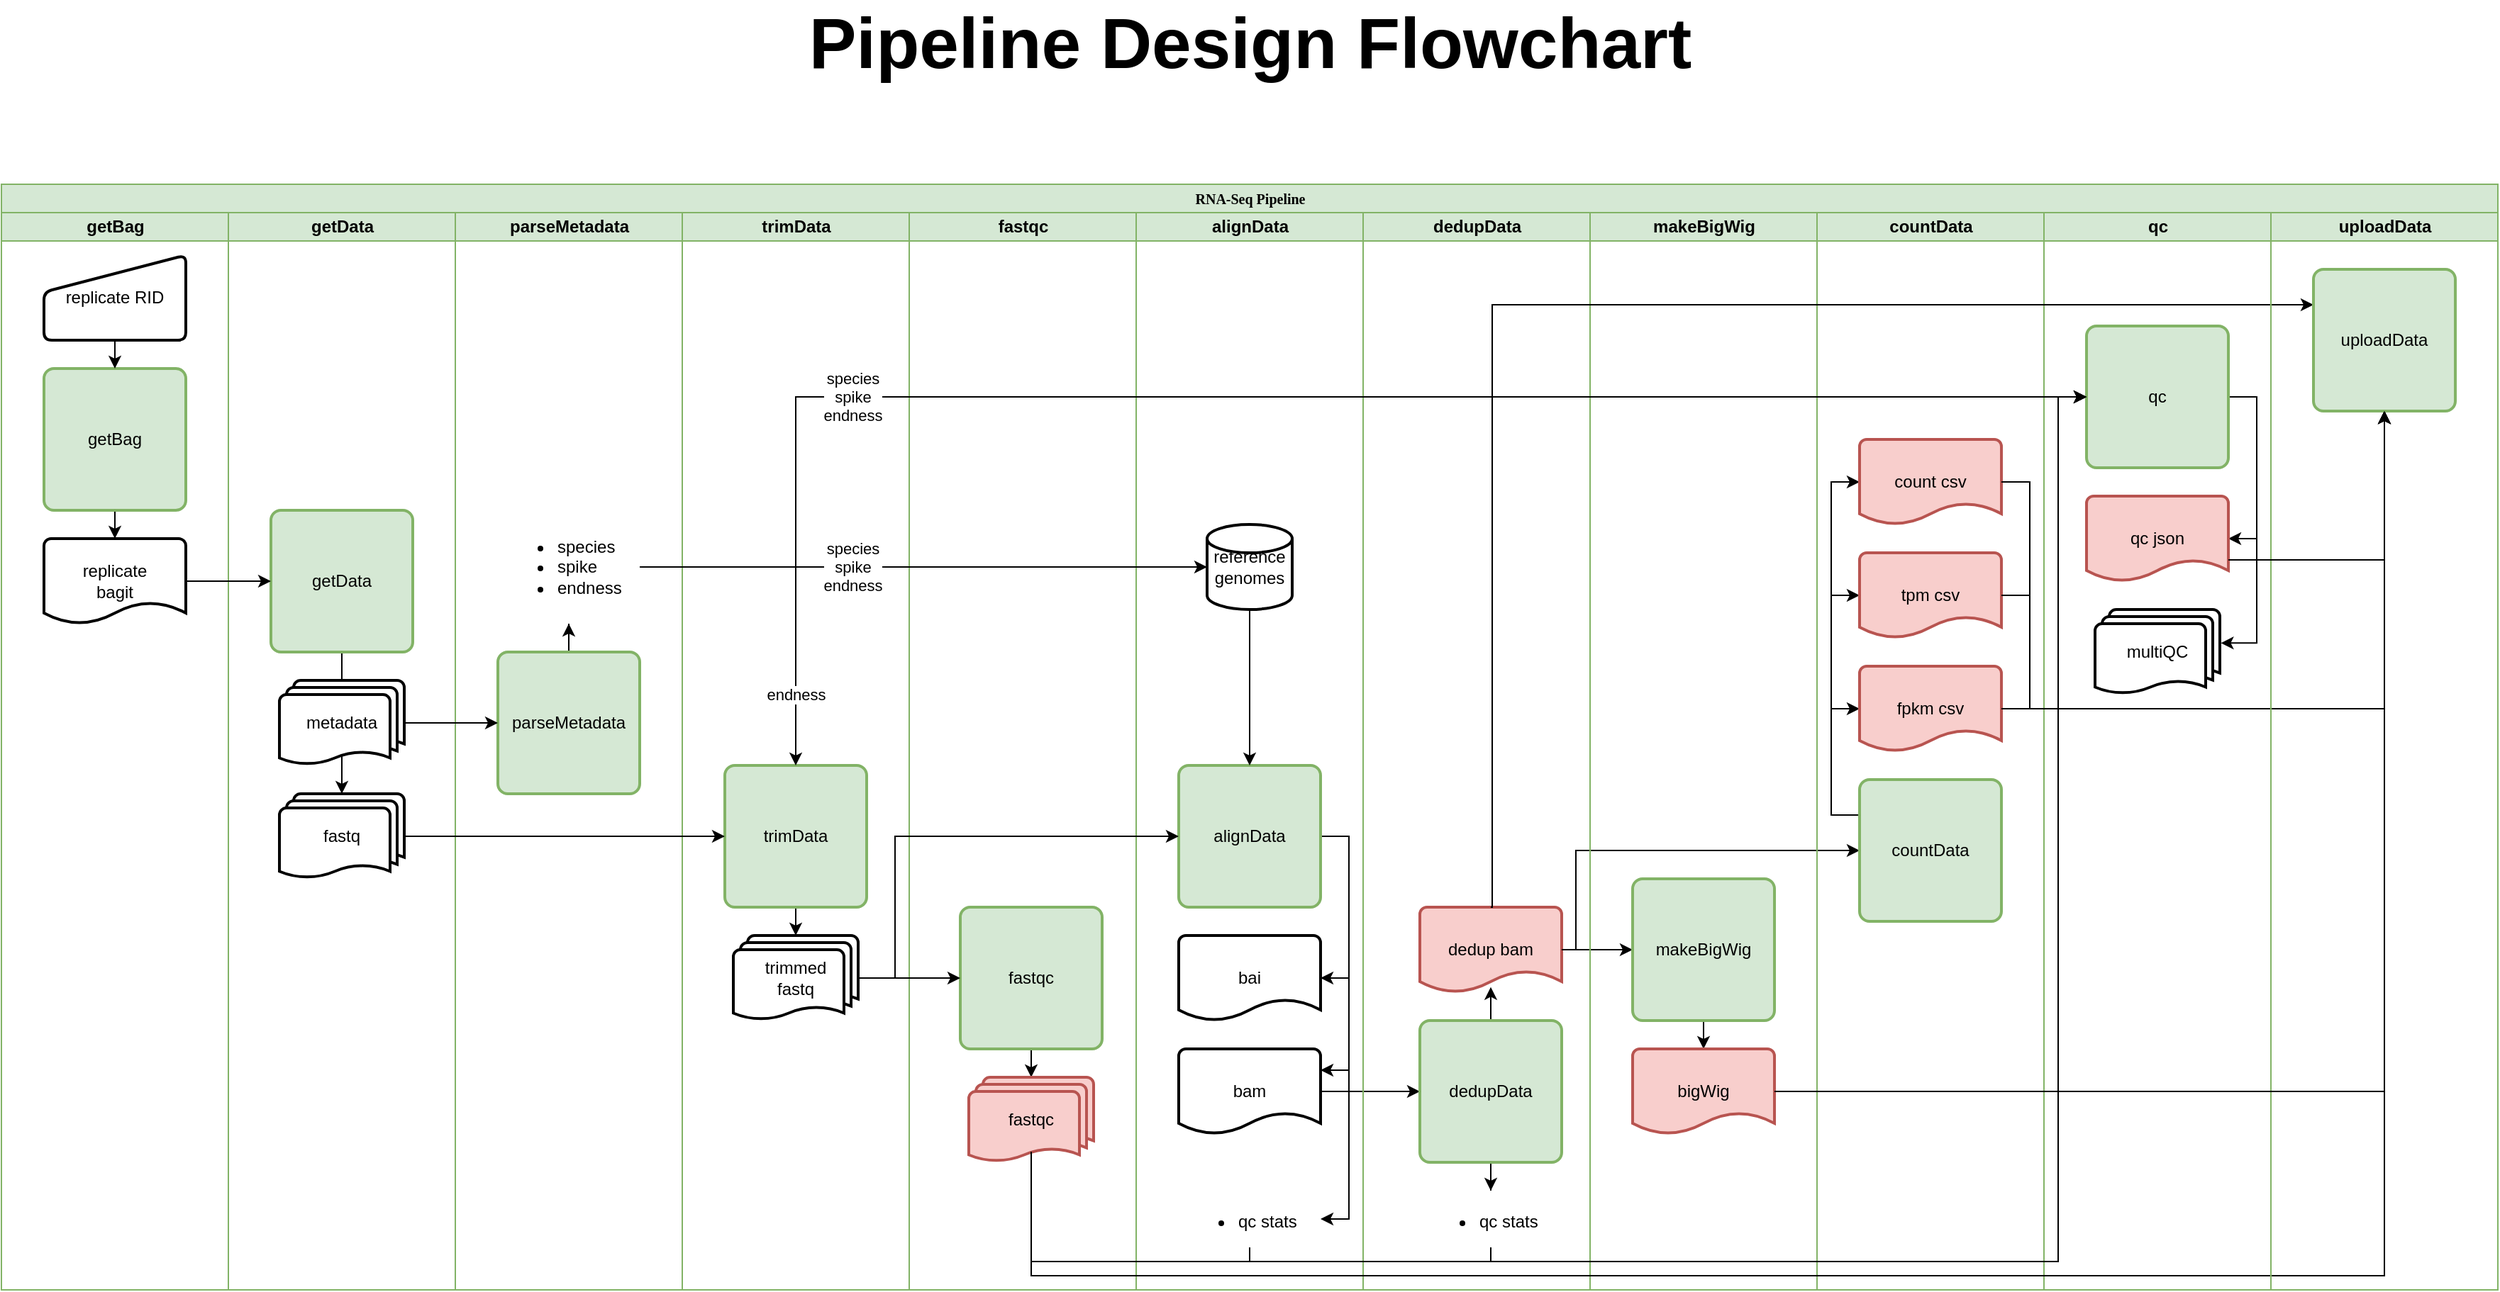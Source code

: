 <mxfile version="12.5.3" type="device"><diagram name="Page-1" id="74e2e168-ea6b-b213-b513-2b3c1d86103e"><mxGraphModel dx="1560" dy="1139" grid="1" gridSize="10" guides="1" tooltips="1" connect="1" arrows="1" fold="1" page="1" pageScale="1" pageWidth="1100" pageHeight="850" background="#ffffff" math="0" shadow="0"><root><mxCell id="0"/><mxCell id="1" parent="0"/><mxCell id="77e6c97f196da883-1" value="&lt;font style=&quot;font-size: 10px&quot;&gt;RNA-Seq Pipeline&lt;/font&gt;" style="swimlane;html=1;childLayout=stackLayout;startSize=20;rounded=0;shadow=0;labelBackgroundColor=none;strokeWidth=1;fontFamily=Verdana;fontSize=8;align=center;fillColor=#d5e8d4;strokeColor=#82b366;" parent="1" vertex="1"><mxGeometry x="220" y="510" width="1760" height="780" as="geometry"/></mxCell><mxCell id="77e6c97f196da883-2" value="getBag" style="swimlane;html=1;startSize=20;fillColor=#d5e8d4;strokeColor=#82b366;" parent="77e6c97f196da883-1" vertex="1"><mxGeometry y="20" width="160" height="760" as="geometry"/></mxCell><mxCell id="Q_j3PGKVVINgaJgotqPn-116" style="edgeStyle=orthogonalEdgeStyle;rounded=0;orthogonalLoop=1;jettySize=auto;html=1;exitX=0.5;exitY=1;exitDx=0;exitDy=0;entryX=0.5;entryY=0;entryDx=0;entryDy=0;entryPerimeter=0;align=center;" parent="77e6c97f196da883-2" source="kDOZshGNQCfHbltvPMEl-5" target="Q_j3PGKVVINgaJgotqPn-113" edge="1"><mxGeometry relative="1" as="geometry"/></mxCell><mxCell id="kDOZshGNQCfHbltvPMEl-5" value="getBag" style="rounded=1;whiteSpace=wrap;html=1;absoluteArcSize=1;arcSize=14;strokeWidth=2;fillColor=#d5e8d4;strokeColor=#82b366;" parent="77e6c97f196da883-2" vertex="1"><mxGeometry x="30" y="110" width="100" height="100" as="geometry"/></mxCell><mxCell id="kDOZshGNQCfHbltvPMEl-13" style="edgeStyle=orthogonalEdgeStyle;rounded=0;orthogonalLoop=1;jettySize=auto;html=1;exitX=0.5;exitY=1;exitDx=0;exitDy=0;entryX=0.5;entryY=0;entryDx=0;entryDy=0;" parent="77e6c97f196da883-2" source="kDOZshGNQCfHbltvPMEl-11" target="kDOZshGNQCfHbltvPMEl-5" edge="1"><mxGeometry relative="1" as="geometry"/></mxCell><mxCell id="kDOZshGNQCfHbltvPMEl-11" value="replicate RID" style="html=1;strokeWidth=2;shape=manualInput;whiteSpace=wrap;rounded=1;size=26;arcSize=11;" parent="77e6c97f196da883-2" vertex="1"><mxGeometry x="30" y="30" width="100" height="60" as="geometry"/></mxCell><mxCell id="Q_j3PGKVVINgaJgotqPn-113" value="replicate&lt;br&gt;bagit" style="strokeWidth=2;html=1;shape=mxgraph.flowchart.document2;whiteSpace=wrap;size=0.25;" parent="77e6c97f196da883-2" vertex="1"><mxGeometry x="30" y="230" width="100" height="60" as="geometry"/></mxCell><mxCell id="77e6c97f196da883-3" value="getData" style="swimlane;html=1;startSize=20;fillColor=#d5e8d4;strokeColor=#82b366;" parent="77e6c97f196da883-1" vertex="1"><mxGeometry x="160" y="20" width="160" height="760" as="geometry"><mxRectangle x="160" y="20" width="30" height="730" as="alternateBounds"/></mxGeometry></mxCell><mxCell id="kDOZshGNQCfHbltvPMEl-36" style="edgeStyle=orthogonalEdgeStyle;rounded=0;orthogonalLoop=1;jettySize=auto;html=1;exitX=0.5;exitY=1;exitDx=0;exitDy=0;entryX=0.5;entryY=0;entryDx=0;entryDy=0;entryPerimeter=0;" parent="77e6c97f196da883-3" source="kDOZshGNQCfHbltvPMEl-6" target="kDOZshGNQCfHbltvPMEl-32" edge="1"><mxGeometry relative="1" as="geometry"/></mxCell><mxCell id="kDOZshGNQCfHbltvPMEl-37" style="edgeStyle=orthogonalEdgeStyle;rounded=0;orthogonalLoop=1;jettySize=auto;html=1;exitX=0.5;exitY=1;exitDx=0;exitDy=0;entryX=0.5;entryY=0;entryDx=0;entryDy=0;entryPerimeter=0;" parent="77e6c97f196da883-3" source="kDOZshGNQCfHbltvPMEl-6" target="kDOZshGNQCfHbltvPMEl-31" edge="1"><mxGeometry relative="1" as="geometry"><Array as="points"><mxPoint x="80" y="390"/><mxPoint x="80" y="390"/></Array></mxGeometry></mxCell><mxCell id="kDOZshGNQCfHbltvPMEl-6" value="getData" style="rounded=1;whiteSpace=wrap;html=1;absoluteArcSize=1;arcSize=14;strokeWidth=2;fillColor=#d5e8d4;strokeColor=#82b366;" parent="77e6c97f196da883-3" vertex="1"><mxGeometry x="30" y="210" width="100" height="100" as="geometry"/></mxCell><mxCell id="kDOZshGNQCfHbltvPMEl-32" value="fastq" style="strokeWidth=2;html=1;shape=mxgraph.flowchart.multi-document;whiteSpace=wrap;" parent="77e6c97f196da883-3" vertex="1"><mxGeometry x="36" y="410" width="88" height="60" as="geometry"/></mxCell><mxCell id="kDOZshGNQCfHbltvPMEl-31" value="metadata" style="strokeWidth=2;html=1;shape=mxgraph.flowchart.multi-document;whiteSpace=wrap;" parent="77e6c97f196da883-3" vertex="1"><mxGeometry x="36" y="330" width="88" height="60" as="geometry"/></mxCell><mxCell id="77e6c97f196da883-4" value="parseMetadata" style="swimlane;html=1;startSize=20;fillColor=#d5e8d4;strokeColor=#82b366;" parent="77e6c97f196da883-1" vertex="1"><mxGeometry x="320" y="20" width="160" height="760" as="geometry"/></mxCell><mxCell id="Q_j3PGKVVINgaJgotqPn-58" style="edgeStyle=orthogonalEdgeStyle;rounded=0;orthogonalLoop=1;jettySize=auto;html=1;exitX=0.5;exitY=0;exitDx=0;exitDy=0;align=center;" parent="77e6c97f196da883-4" source="kDOZshGNQCfHbltvPMEl-7" target="Q_j3PGKVVINgaJgotqPn-27" edge="1"><mxGeometry relative="1" as="geometry"/></mxCell><mxCell id="kDOZshGNQCfHbltvPMEl-7" value="parseMetadata" style="rounded=1;whiteSpace=wrap;html=1;absoluteArcSize=1;arcSize=14;strokeWidth=2;fillColor=#d5e8d4;strokeColor=#82b366;" parent="77e6c97f196da883-4" vertex="1"><mxGeometry x="30" y="310" width="100" height="100" as="geometry"/></mxCell><mxCell id="Q_j3PGKVVINgaJgotqPn-27" value="&lt;ul&gt;&lt;li&gt;species&lt;/li&gt;&lt;li&gt;spike&lt;/li&gt;&lt;li&gt;endness&lt;/li&gt;&lt;/ul&gt;" style="text;strokeColor=none;fillColor=none;html=1;whiteSpace=wrap;verticalAlign=middle;overflow=hidden;" parent="77e6c97f196da883-4" vertex="1"><mxGeometry x="30" y="210" width="100" height="80" as="geometry"/></mxCell><mxCell id="77e6c97f196da883-5" value="trimData" style="swimlane;html=1;startSize=20;fillColor=#d5e8d4;strokeColor=#82b366;" parent="77e6c97f196da883-1" vertex="1"><mxGeometry x="480" y="20" width="160" height="760" as="geometry"/></mxCell><mxCell id="Q_j3PGKVVINgaJgotqPn-59" style="edgeStyle=orthogonalEdgeStyle;rounded=0;orthogonalLoop=1;jettySize=auto;html=1;exitX=0.5;exitY=1;exitDx=0;exitDy=0;entryX=0.5;entryY=0;entryDx=0;entryDy=0;entryPerimeter=0;align=center;" parent="77e6c97f196da883-5" source="kDOZshGNQCfHbltvPMEl-8" target="kDOZshGNQCfHbltvPMEl-44" edge="1"><mxGeometry relative="1" as="geometry"/></mxCell><mxCell id="kDOZshGNQCfHbltvPMEl-8" value="trimData" style="rounded=1;whiteSpace=wrap;html=1;absoluteArcSize=1;arcSize=14;strokeWidth=2;fillColor=#d5e8d4;strokeColor=#82b366;" parent="77e6c97f196da883-5" vertex="1"><mxGeometry x="30" y="390" width="100" height="100" as="geometry"/></mxCell><mxCell id="kDOZshGNQCfHbltvPMEl-44" value="trimmed&lt;br&gt;fastq" style="strokeWidth=2;html=1;shape=mxgraph.flowchart.multi-document;whiteSpace=wrap;" parent="77e6c97f196da883-5" vertex="1"><mxGeometry x="36" y="510" width="88" height="60" as="geometry"/></mxCell><mxCell id="77e6c97f196da883-6" value="fastqc" style="swimlane;html=1;startSize=20;fillColor=#d5e8d4;strokeColor=#82b366;" parent="77e6c97f196da883-1" vertex="1"><mxGeometry x="640" y="20" width="160" height="760" as="geometry"/></mxCell><mxCell id="Q_j3PGKVVINgaJgotqPn-62" style="edgeStyle=orthogonalEdgeStyle;rounded=0;orthogonalLoop=1;jettySize=auto;html=1;exitX=0.5;exitY=1;exitDx=0;exitDy=0;entryX=0.5;entryY=0;entryDx=0;entryDy=0;entryPerimeter=0;align=center;" parent="77e6c97f196da883-6" source="Q_j3PGKVVINgaJgotqPn-32" target="Q_j3PGKVVINgaJgotqPn-38" edge="1"><mxGeometry relative="1" as="geometry"/></mxCell><mxCell id="Q_j3PGKVVINgaJgotqPn-32" value="fastqc" style="rounded=1;whiteSpace=wrap;html=1;absoluteArcSize=1;arcSize=14;strokeWidth=2;fillColor=#d5e8d4;strokeColor=#82b366;" parent="77e6c97f196da883-6" vertex="1"><mxGeometry x="36" y="490" width="100" height="100" as="geometry"/></mxCell><mxCell id="Q_j3PGKVVINgaJgotqPn-38" value="fastqc" style="strokeWidth=2;html=1;shape=mxgraph.flowchart.multi-document;whiteSpace=wrap;fillColor=#f8cecc;strokeColor=#b85450;" parent="77e6c97f196da883-6" vertex="1"><mxGeometry x="42" y="610" width="88" height="60" as="geometry"/></mxCell><mxCell id="77e6c97f196da883-7" value="alignData" style="swimlane;html=1;startSize=20;fillColor=#d5e8d4;strokeColor=#82b366;" parent="77e6c97f196da883-1" vertex="1"><mxGeometry x="800" y="20" width="160" height="760" as="geometry"/></mxCell><mxCell id="Q_j3PGKVVINgaJgotqPn-81" style="edgeStyle=orthogonalEdgeStyle;rounded=0;orthogonalLoop=1;jettySize=auto;html=1;exitX=1;exitY=0.5;exitDx=0;exitDy=0;entryX=1;entryY=0.5;entryDx=0;entryDy=0;entryPerimeter=0;align=center;" parent="77e6c97f196da883-7" source="kDOZshGNQCfHbltvPMEl-9" target="Q_j3PGKVVINgaJgotqPn-9" edge="1"><mxGeometry relative="1" as="geometry"/></mxCell><mxCell id="Q_j3PGKVVINgaJgotqPn-82" style="edgeStyle=orthogonalEdgeStyle;rounded=0;orthogonalLoop=1;jettySize=auto;html=1;exitX=1;exitY=0.5;exitDx=0;exitDy=0;entryX=1;entryY=0.25;entryDx=0;entryDy=0;entryPerimeter=0;align=center;" parent="77e6c97f196da883-7" source="kDOZshGNQCfHbltvPMEl-9" target="Q_j3PGKVVINgaJgotqPn-3" edge="1"><mxGeometry relative="1" as="geometry"/></mxCell><mxCell id="Q_j3PGKVVINgaJgotqPn-99" style="edgeStyle=orthogonalEdgeStyle;rounded=0;orthogonalLoop=1;jettySize=auto;html=1;exitX=1;exitY=0.5;exitDx=0;exitDy=0;entryX=1;entryY=0.5;entryDx=0;entryDy=0;align=center;" parent="77e6c97f196da883-7" source="kDOZshGNQCfHbltvPMEl-9" target="Q_j3PGKVVINgaJgotqPn-97" edge="1"><mxGeometry relative="1" as="geometry"/></mxCell><mxCell id="kDOZshGNQCfHbltvPMEl-9" value="alignData" style="rounded=1;whiteSpace=wrap;html=1;absoluteArcSize=1;arcSize=14;strokeWidth=2;fillColor=#d5e8d4;strokeColor=#82b366;" parent="77e6c97f196da883-7" vertex="1"><mxGeometry x="30" y="390" width="100" height="100" as="geometry"/></mxCell><mxCell id="Q_j3PGKVVINgaJgotqPn-3" value="bam" style="strokeWidth=2;html=1;shape=mxgraph.flowchart.document2;whiteSpace=wrap;size=0.25;" parent="77e6c97f196da883-7" vertex="1"><mxGeometry x="30" y="590" width="100" height="60" as="geometry"/></mxCell><mxCell id="Q_j3PGKVVINgaJgotqPn-9" value="bai" style="strokeWidth=2;html=1;shape=mxgraph.flowchart.document2;whiteSpace=wrap;size=0.25;" parent="77e6c97f196da883-7" vertex="1"><mxGeometry x="30" y="510" width="100" height="60" as="geometry"/></mxCell><mxCell id="Q_j3PGKVVINgaJgotqPn-66" style="edgeStyle=orthogonalEdgeStyle;rounded=0;orthogonalLoop=1;jettySize=auto;html=1;exitX=0.5;exitY=1;exitDx=0;exitDy=0;exitPerimeter=0;align=center;" parent="77e6c97f196da883-7" source="kDOZshGNQCfHbltvPMEl-40" target="kDOZshGNQCfHbltvPMEl-9" edge="1"><mxGeometry relative="1" as="geometry"/></mxCell><mxCell id="kDOZshGNQCfHbltvPMEl-40" value="reference genomes" style="strokeWidth=2;html=1;shape=mxgraph.flowchart.database;whiteSpace=wrap;" parent="77e6c97f196da883-7" vertex="1"><mxGeometry x="50" y="220" width="60" height="60" as="geometry"/></mxCell><mxCell id="Q_j3PGKVVINgaJgotqPn-97" value="&lt;ul&gt;&lt;li&gt;qc stats&lt;/li&gt;&lt;/ul&gt;" style="text;strokeColor=none;fillColor=none;html=1;whiteSpace=wrap;verticalAlign=middle;overflow=hidden;" parent="77e6c97f196da883-7" vertex="1"><mxGeometry x="30" y="690" width="100" height="40" as="geometry"/></mxCell><mxCell id="kDOZshGNQCfHbltvPMEl-38" style="edgeStyle=orthogonalEdgeStyle;rounded=0;orthogonalLoop=1;jettySize=auto;html=1;exitX=1;exitY=0.5;exitDx=0;exitDy=0;exitPerimeter=0;entryX=0;entryY=0.5;entryDx=0;entryDy=0;" parent="77e6c97f196da883-1" source="kDOZshGNQCfHbltvPMEl-32" target="kDOZshGNQCfHbltvPMEl-8" edge="1"><mxGeometry relative="1" as="geometry"/></mxCell><mxCell id="kDOZshGNQCfHbltvPMEl-39" style="edgeStyle=orthogonalEdgeStyle;rounded=0;orthogonalLoop=1;jettySize=auto;html=1;exitX=1;exitY=0.5;exitDx=0;exitDy=0;exitPerimeter=0;entryX=0;entryY=0.5;entryDx=0;entryDy=0;" parent="77e6c97f196da883-1" source="kDOZshGNQCfHbltvPMEl-31" target="kDOZshGNQCfHbltvPMEl-7" edge="1"><mxGeometry relative="1" as="geometry"/></mxCell><mxCell id="Q_j3PGKVVINgaJgotqPn-67" style="edgeStyle=orthogonalEdgeStyle;rounded=0;orthogonalLoop=1;jettySize=auto;html=1;exitX=1;exitY=0.5;exitDx=0;exitDy=0;exitPerimeter=0;align=center;" parent="77e6c97f196da883-1" source="Q_j3PGKVVINgaJgotqPn-3" target="Biitx8PQrmJ8jziOud46-3" edge="1"><mxGeometry relative="1" as="geometry"/></mxCell><mxCell id="Biitx8PQrmJ8jziOud46-1" value="dedupData" style="swimlane;html=1;startSize=20;fillColor=#d5e8d4;strokeColor=#82b366;" parent="77e6c97f196da883-1" vertex="1"><mxGeometry x="960" y="20" width="160" height="760" as="geometry"><mxRectangle x="960" y="20" width="30" height="750" as="alternateBounds"/></mxGeometry></mxCell><mxCell id="Q_j3PGKVVINgaJgotqPn-68" style="edgeStyle=orthogonalEdgeStyle;rounded=0;orthogonalLoop=1;jettySize=auto;html=1;exitX=0.5;exitY=0;exitDx=0;exitDy=0;entryX=0.5;entryY=0.939;entryDx=0;entryDy=0;align=center;entryPerimeter=0;" parent="Biitx8PQrmJ8jziOud46-1" source="Biitx8PQrmJ8jziOud46-3" target="Q_j3PGKVVINgaJgotqPn-2" edge="1"><mxGeometry relative="1" as="geometry"/></mxCell><mxCell id="Q_j3PGKVVINgaJgotqPn-104" style="edgeStyle=orthogonalEdgeStyle;rounded=0;orthogonalLoop=1;jettySize=auto;html=1;exitX=0.5;exitY=1;exitDx=0;exitDy=0;align=center;" parent="Biitx8PQrmJ8jziOud46-1" source="Biitx8PQrmJ8jziOud46-3" target="Q_j3PGKVVINgaJgotqPn-102" edge="1"><mxGeometry relative="1" as="geometry"/></mxCell><mxCell id="Biitx8PQrmJ8jziOud46-3" value="dedupData" style="rounded=1;whiteSpace=wrap;html=1;absoluteArcSize=1;arcSize=14;strokeWidth=2;fillColor=#d5e8d4;strokeColor=#82b366;" parent="Biitx8PQrmJ8jziOud46-1" vertex="1"><mxGeometry x="40" y="570" width="100" height="100" as="geometry"/></mxCell><mxCell id="Q_j3PGKVVINgaJgotqPn-2" value="dedup bam" style="strokeWidth=2;html=1;shape=mxgraph.flowchart.document2;whiteSpace=wrap;size=0.25;fillColor=#f8cecc;strokeColor=#b85450;" parent="Biitx8PQrmJ8jziOud46-1" vertex="1"><mxGeometry x="40" y="490" width="100" height="60" as="geometry"/></mxCell><mxCell id="Q_j3PGKVVINgaJgotqPn-102" value="&lt;ul&gt;&lt;li&gt;qc stats&lt;/li&gt;&lt;/ul&gt;" style="text;strokeColor=none;fillColor=none;html=1;whiteSpace=wrap;verticalAlign=middle;overflow=hidden;" parent="Biitx8PQrmJ8jziOud46-1" vertex="1"><mxGeometry x="40" y="690" width="100" height="40" as="geometry"/></mxCell><mxCell id="Q_j3PGKVVINgaJgotqPn-69" style="edgeStyle=orthogonalEdgeStyle;rounded=0;orthogonalLoop=1;jettySize=auto;html=1;exitX=1;exitY=0.5;exitDx=0;exitDy=0;exitPerimeter=0;entryX=0;entryY=0.5;entryDx=0;entryDy=0;align=center;" parent="77e6c97f196da883-1" source="Q_j3PGKVVINgaJgotqPn-2" target="Q_j3PGKVVINgaJgotqPn-6" edge="1"><mxGeometry relative="1" as="geometry"/></mxCell><mxCell id="Q_j3PGKVVINgaJgotqPn-71" style="edgeStyle=orthogonalEdgeStyle;rounded=0;orthogonalLoop=1;jettySize=auto;html=1;exitX=1;exitY=0.5;exitDx=0;exitDy=0;exitPerimeter=0;entryX=0;entryY=0.5;entryDx=0;entryDy=0;align=center;" parent="77e6c97f196da883-1" source="Q_j3PGKVVINgaJgotqPn-2" target="Q_j3PGKVVINgaJgotqPn-14" edge="1"><mxGeometry relative="1" as="geometry"><Array as="points"><mxPoint x="1110" y="540"/><mxPoint x="1110" y="470"/></Array></mxGeometry></mxCell><mxCell id="Q_j3PGKVVINgaJgotqPn-12" value="makeBigWig" style="swimlane;html=1;startSize=20;fillColor=#d5e8d4;strokeColor=#82b366;" parent="77e6c97f196da883-1" vertex="1"><mxGeometry x="1120" y="20" width="160" height="760" as="geometry"/></mxCell><mxCell id="Q_j3PGKVVINgaJgotqPn-70" style="edgeStyle=orthogonalEdgeStyle;rounded=0;orthogonalLoop=1;jettySize=auto;html=1;exitX=0.5;exitY=1;exitDx=0;exitDy=0;entryX=0.5;entryY=0;entryDx=0;entryDy=0;entryPerimeter=0;align=center;" parent="Q_j3PGKVVINgaJgotqPn-12" source="Q_j3PGKVVINgaJgotqPn-6" target="Q_j3PGKVVINgaJgotqPn-8" edge="1"><mxGeometry relative="1" as="geometry"/></mxCell><mxCell id="Q_j3PGKVVINgaJgotqPn-6" value="makeBigWig" style="rounded=1;whiteSpace=wrap;html=1;absoluteArcSize=1;arcSize=14;strokeWidth=2;fillColor=#d5e8d4;strokeColor=#82b366;" parent="Q_j3PGKVVINgaJgotqPn-12" vertex="1"><mxGeometry x="30" y="470" width="100" height="100" as="geometry"/></mxCell><mxCell id="Q_j3PGKVVINgaJgotqPn-8" value="bigWig" style="strokeWidth=2;html=1;shape=mxgraph.flowchart.document2;whiteSpace=wrap;size=0.25;fillColor=#f8cecc;strokeColor=#b85450;" parent="Q_j3PGKVVINgaJgotqPn-12" vertex="1"><mxGeometry x="30" y="590" width="100" height="60" as="geometry"/></mxCell><mxCell id="Q_j3PGKVVINgaJgotqPn-31" value="countData" style="swimlane;html=1;startSize=20;fillColor=#d5e8d4;strokeColor=#82b366;" parent="77e6c97f196da883-1" vertex="1"><mxGeometry x="1280" y="20" width="160" height="760" as="geometry"/></mxCell><mxCell id="gd18QzS1C2UEH2bsr6le-9" style="edgeStyle=orthogonalEdgeStyle;rounded=0;orthogonalLoop=1;jettySize=auto;html=1;exitX=0;exitY=0.25;exitDx=0;exitDy=0;entryX=0;entryY=0.5;entryDx=0;entryDy=0;entryPerimeter=0;" parent="Q_j3PGKVVINgaJgotqPn-31" source="Q_j3PGKVVINgaJgotqPn-14" target="Q_j3PGKVVINgaJgotqPn-15" edge="1"><mxGeometry relative="1" as="geometry"/></mxCell><mxCell id="gd18QzS1C2UEH2bsr6le-10" style="edgeStyle=orthogonalEdgeStyle;rounded=0;orthogonalLoop=1;jettySize=auto;html=1;exitX=0;exitY=0.25;exitDx=0;exitDy=0;entryX=0;entryY=0.5;entryDx=0;entryDy=0;entryPerimeter=0;" parent="Q_j3PGKVVINgaJgotqPn-31" source="Q_j3PGKVVINgaJgotqPn-14" target="Q_j3PGKVVINgaJgotqPn-16" edge="1"><mxGeometry relative="1" as="geometry"/></mxCell><mxCell id="gd18QzS1C2UEH2bsr6le-11" style="edgeStyle=orthogonalEdgeStyle;rounded=0;orthogonalLoop=1;jettySize=auto;html=1;exitX=0;exitY=0.25;exitDx=0;exitDy=0;entryX=0;entryY=0.5;entryDx=0;entryDy=0;entryPerimeter=0;" parent="Q_j3PGKVVINgaJgotqPn-31" source="Q_j3PGKVVINgaJgotqPn-14" target="Q_j3PGKVVINgaJgotqPn-17" edge="1"><mxGeometry relative="1" as="geometry"/></mxCell><mxCell id="Q_j3PGKVVINgaJgotqPn-14" value="countData" style="rounded=1;whiteSpace=wrap;html=1;absoluteArcSize=1;arcSize=14;strokeWidth=2;fillColor=#d5e8d4;strokeColor=#82b366;" parent="Q_j3PGKVVINgaJgotqPn-31" vertex="1"><mxGeometry x="30" y="400" width="100" height="100" as="geometry"/></mxCell><mxCell id="Q_j3PGKVVINgaJgotqPn-15" value="count csv" style="strokeWidth=2;html=1;shape=mxgraph.flowchart.document2;whiteSpace=wrap;size=0.25;fillColor=#f8cecc;strokeColor=#b85450;" parent="Q_j3PGKVVINgaJgotqPn-31" vertex="1"><mxGeometry x="30" y="160" width="100" height="60" as="geometry"/></mxCell><mxCell id="Q_j3PGKVVINgaJgotqPn-16" value="tpm csv" style="strokeWidth=2;html=1;shape=mxgraph.flowchart.document2;whiteSpace=wrap;size=0.25;fillColor=#f8cecc;strokeColor=#b85450;" parent="Q_j3PGKVVINgaJgotqPn-31" vertex="1"><mxGeometry x="30" y="240" width="100" height="60" as="geometry"/></mxCell><mxCell id="Q_j3PGKVVINgaJgotqPn-17" value="fpkm csv" style="strokeWidth=2;html=1;shape=mxgraph.flowchart.document2;whiteSpace=wrap;size=0.25;fillColor=#f8cecc;strokeColor=#b85450;" parent="Q_j3PGKVVINgaJgotqPn-31" vertex="1"><mxGeometry x="30" y="320" width="100" height="60" as="geometry"/></mxCell><mxCell id="Q_j3PGKVVINgaJgotqPn-42" value="qc" style="swimlane;html=1;startSize=20;fillColor=#d5e8d4;strokeColor=#82b366;" parent="77e6c97f196da883-1" vertex="1"><mxGeometry x="1440" y="20" width="160" height="760" as="geometry"/></mxCell><mxCell id="Q_j3PGKVVINgaJgotqPn-109" style="edgeStyle=orthogonalEdgeStyle;rounded=0;orthogonalLoop=1;jettySize=auto;html=1;exitX=1;exitY=0.5;exitDx=0;exitDy=0;entryX=1;entryY=0.5;entryDx=0;entryDy=0;entryPerimeter=0;align=center;" parent="Q_j3PGKVVINgaJgotqPn-42" source="Q_j3PGKVVINgaJgotqPn-50" target="Q_j3PGKVVINgaJgotqPn-107" edge="1"><mxGeometry relative="1" as="geometry"/></mxCell><mxCell id="Q_j3PGKVVINgaJgotqPn-111" style="edgeStyle=orthogonalEdgeStyle;rounded=0;orthogonalLoop=1;jettySize=auto;html=1;exitX=1;exitY=0.5;exitDx=0;exitDy=0;entryX=1.008;entryY=0.394;entryDx=0;entryDy=0;entryPerimeter=0;align=center;" parent="Q_j3PGKVVINgaJgotqPn-42" source="Q_j3PGKVVINgaJgotqPn-50" target="Q_j3PGKVVINgaJgotqPn-110" edge="1"><mxGeometry relative="1" as="geometry"/></mxCell><mxCell id="Q_j3PGKVVINgaJgotqPn-50" value="qc" style="rounded=1;whiteSpace=wrap;html=1;absoluteArcSize=1;arcSize=14;strokeWidth=2;fillColor=#d5e8d4;strokeColor=#82b366;" parent="Q_j3PGKVVINgaJgotqPn-42" vertex="1"><mxGeometry x="30" y="80" width="100" height="100" as="geometry"/></mxCell><mxCell id="Q_j3PGKVVINgaJgotqPn-107" value="qc json" style="strokeWidth=2;html=1;shape=mxgraph.flowchart.document2;whiteSpace=wrap;size=0.25;fillColor=#f8cecc;strokeColor=#b85450;" parent="Q_j3PGKVVINgaJgotqPn-42" vertex="1"><mxGeometry x="30" y="200" width="100" height="60" as="geometry"/></mxCell><mxCell id="Q_j3PGKVVINgaJgotqPn-110" value="multiQC" style="strokeWidth=2;html=1;shape=mxgraph.flowchart.multi-document;whiteSpace=wrap;" parent="Q_j3PGKVVINgaJgotqPn-42" vertex="1"><mxGeometry x="36" y="280" width="88" height="60" as="geometry"/></mxCell><mxCell id="Q_j3PGKVVINgaJgotqPn-60" value="endness" style="edgeStyle=orthogonalEdgeStyle;rounded=0;orthogonalLoop=1;jettySize=auto;html=1;exitX=1;exitY=0.5;exitDx=0;exitDy=0;entryX=0.5;entryY=0;entryDx=0;entryDy=0;align=center;" parent="77e6c97f196da883-1" source="Q_j3PGKVVINgaJgotqPn-27" target="kDOZshGNQCfHbltvPMEl-8" edge="1"><mxGeometry x="0.601" relative="1" as="geometry"><mxPoint as="offset"/></mxGeometry></mxCell><mxCell id="Q_j3PGKVVINgaJgotqPn-63" style="edgeStyle=orthogonalEdgeStyle;rounded=0;orthogonalLoop=1;jettySize=auto;html=1;exitX=1;exitY=0.5;exitDx=0;exitDy=0;exitPerimeter=0;entryX=0;entryY=0.5;entryDx=0;entryDy=0;align=center;" parent="77e6c97f196da883-1" source="kDOZshGNQCfHbltvPMEl-44" target="kDOZshGNQCfHbltvPMEl-9" edge="1"><mxGeometry relative="1" as="geometry"><Array as="points"><mxPoint x="630" y="560"/><mxPoint x="630" y="460"/></Array></mxGeometry></mxCell><mxCell id="Q_j3PGKVVINgaJgotqPn-65" value="species&lt;br&gt;spike&lt;br&gt;endness" style="edgeStyle=orthogonalEdgeStyle;rounded=0;orthogonalLoop=1;jettySize=auto;html=1;exitX=1;exitY=0.5;exitDx=0;exitDy=0;entryX=0;entryY=0.5;entryDx=0;entryDy=0;entryPerimeter=0;align=center;" parent="77e6c97f196da883-1" source="Q_j3PGKVVINgaJgotqPn-27" target="kDOZshGNQCfHbltvPMEl-40" edge="1"><mxGeometry x="-0.25" relative="1" as="geometry"><mxPoint as="offset"/></mxGeometry></mxCell><mxCell id="Q_j3PGKVVINgaJgotqPn-79" value="species&lt;br&gt;spike&lt;br&gt;endness" style="edgeStyle=orthogonalEdgeStyle;rounded=0;orthogonalLoop=1;jettySize=auto;html=1;exitX=1;exitY=0.5;exitDx=0;exitDy=0;entryX=0;entryY=0.5;entryDx=0;entryDy=0;align=center;" parent="77e6c97f196da883-1" source="Q_j3PGKVVINgaJgotqPn-27" target="Q_j3PGKVVINgaJgotqPn-50" edge="1"><mxGeometry x="-0.526" relative="1" as="geometry"><Array as="points"><mxPoint x="560" y="270"/><mxPoint x="560" y="150"/></Array><mxPoint as="offset"/></mxGeometry></mxCell><mxCell id="Q_j3PGKVVINgaJgotqPn-101" style="edgeStyle=orthogonalEdgeStyle;rounded=0;orthogonalLoop=1;jettySize=auto;html=1;exitX=1;exitY=0.5;exitDx=0;exitDy=0;exitPerimeter=0;entryX=0;entryY=0.5;entryDx=0;entryDy=0;align=center;" parent="77e6c97f196da883-1" source="kDOZshGNQCfHbltvPMEl-44" target="Q_j3PGKVVINgaJgotqPn-32" edge="1"><mxGeometry relative="1" as="geometry"/></mxCell><mxCell id="Q_j3PGKVVINgaJgotqPn-103" style="edgeStyle=orthogonalEdgeStyle;rounded=0;orthogonalLoop=1;jettySize=auto;html=1;exitX=0.5;exitY=1;exitDx=0;exitDy=0;align=center;entryX=0;entryY=0.5;entryDx=0;entryDy=0;" parent="77e6c97f196da883-1" source="Q_j3PGKVVINgaJgotqPn-102" target="Q_j3PGKVVINgaJgotqPn-50" edge="1"><mxGeometry relative="1" as="geometry"><mxPoint x="1510" y="150" as="targetPoint"/><Array as="points"><mxPoint x="1050" y="760"/><mxPoint x="1450" y="760"/><mxPoint x="1450" y="150"/></Array></mxGeometry></mxCell><mxCell id="Q_j3PGKVVINgaJgotqPn-98" style="edgeStyle=orthogonalEdgeStyle;rounded=0;orthogonalLoop=1;jettySize=auto;html=1;exitX=0.5;exitY=1;exitDx=0;exitDy=0;align=center;entryX=0;entryY=0.5;entryDx=0;entryDy=0;" parent="77e6c97f196da883-1" source="Q_j3PGKVVINgaJgotqPn-97" target="Q_j3PGKVVINgaJgotqPn-50" edge="1"><mxGeometry relative="1" as="geometry"><mxPoint x="1520" y="160" as="targetPoint"/><Array as="points"><mxPoint x="880" y="760"/><mxPoint x="1450" y="760"/><mxPoint x="1450" y="150"/></Array></mxGeometry></mxCell><mxCell id="Q_j3PGKVVINgaJgotqPn-112" style="edgeStyle=orthogonalEdgeStyle;rounded=0;orthogonalLoop=1;jettySize=auto;html=1;exitX=0.5;exitY=0.88;exitDx=0;exitDy=0;exitPerimeter=0;entryX=0;entryY=0.5;entryDx=0;entryDy=0;align=center;" parent="77e6c97f196da883-1" source="Q_j3PGKVVINgaJgotqPn-38" target="Q_j3PGKVVINgaJgotqPn-50" edge="1"><mxGeometry relative="1" as="geometry"><Array as="points"><mxPoint x="726" y="760"/><mxPoint x="1450" y="760"/><mxPoint x="1450" y="150"/></Array></mxGeometry></mxCell><mxCell id="Q_j3PGKVVINgaJgotqPn-115" style="edgeStyle=orthogonalEdgeStyle;rounded=0;orthogonalLoop=1;jettySize=auto;html=1;exitX=1;exitY=0.5;exitDx=0;exitDy=0;exitPerimeter=0;align=center;" parent="77e6c97f196da883-1" source="Q_j3PGKVVINgaJgotqPn-113" target="kDOZshGNQCfHbltvPMEl-6" edge="1"><mxGeometry relative="1" as="geometry"/></mxCell><mxCell id="gd18QzS1C2UEH2bsr6le-7" style="edgeStyle=orthogonalEdgeStyle;rounded=0;orthogonalLoop=1;jettySize=auto;html=1;exitX=0.5;exitY=0.88;exitDx=0;exitDy=0;exitPerimeter=0;entryX=0.5;entryY=1;entryDx=0;entryDy=0;" parent="77e6c97f196da883-1" source="Q_j3PGKVVINgaJgotqPn-38" target="gd18QzS1C2UEH2bsr6le-4" edge="1"><mxGeometry relative="1" as="geometry"><Array as="points"><mxPoint x="726" y="770"/><mxPoint x="1680" y="770"/></Array></mxGeometry></mxCell><mxCell id="gd18QzS1C2UEH2bsr6le-13" style="edgeStyle=orthogonalEdgeStyle;rounded=0;orthogonalLoop=1;jettySize=auto;html=1;exitX=1;exitY=0.5;exitDx=0;exitDy=0;exitPerimeter=0;entryX=0.5;entryY=1;entryDx=0;entryDy=0;" parent="77e6c97f196da883-1" source="Q_j3PGKVVINgaJgotqPn-16" target="gd18QzS1C2UEH2bsr6le-4" edge="1"><mxGeometry relative="1" as="geometry"><mxPoint x="1700" y="190" as="targetPoint"/><Array as="points"><mxPoint x="1430" y="290"/><mxPoint x="1430" y="370"/><mxPoint x="1680" y="370"/></Array></mxGeometry></mxCell><mxCell id="gd18QzS1C2UEH2bsr6le-14" style="edgeStyle=orthogonalEdgeStyle;rounded=0;orthogonalLoop=1;jettySize=auto;html=1;exitX=1;exitY=0.5;exitDx=0;exitDy=0;exitPerimeter=0;" parent="77e6c97f196da883-1" source="Q_j3PGKVVINgaJgotqPn-17" target="gd18QzS1C2UEH2bsr6le-4" edge="1"><mxGeometry relative="1" as="geometry"/></mxCell><mxCell id="gd18QzS1C2UEH2bsr6le-12" style="edgeStyle=orthogonalEdgeStyle;rounded=0;orthogonalLoop=1;jettySize=auto;html=1;exitX=1;exitY=0.5;exitDx=0;exitDy=0;exitPerimeter=0;entryX=0.5;entryY=1;entryDx=0;entryDy=0;" parent="77e6c97f196da883-1" source="Q_j3PGKVVINgaJgotqPn-15" target="gd18QzS1C2UEH2bsr6le-4" edge="1"><mxGeometry relative="1" as="geometry"><mxPoint x="1720" y="210" as="targetPoint"/><Array as="points"><mxPoint x="1430" y="210"/><mxPoint x="1430" y="370"/><mxPoint x="1680" y="370"/></Array></mxGeometry></mxCell><mxCell id="gd18QzS1C2UEH2bsr6le-21" style="edgeStyle=orthogonalEdgeStyle;rounded=0;orthogonalLoop=1;jettySize=auto;html=1;exitX=0.5;exitY=0;exitDx=0;exitDy=0;exitPerimeter=0;entryX=0;entryY=0.25;entryDx=0;entryDy=0;" parent="77e6c97f196da883-1" source="Q_j3PGKVVINgaJgotqPn-2" target="gd18QzS1C2UEH2bsr6le-4" edge="1"><mxGeometry relative="1" as="geometry"><Array as="points"><mxPoint x="1051" y="85"/></Array></mxGeometry></mxCell><mxCell id="gd18QzS1C2UEH2bsr6le-1" value="uploadData" style="swimlane;html=1;startSize=20;fillColor=#d5e8d4;strokeColor=#82b366;" parent="77e6c97f196da883-1" vertex="1"><mxGeometry x="1600" y="20" width="160" height="760" as="geometry"/></mxCell><mxCell id="gd18QzS1C2UEH2bsr6le-4" value="uploadData" style="rounded=1;whiteSpace=wrap;html=1;absoluteArcSize=1;arcSize=14;strokeWidth=2;fillColor=#d5e8d4;strokeColor=#82b366;" parent="gd18QzS1C2UEH2bsr6le-1" vertex="1"><mxGeometry x="30" y="40" width="100" height="100" as="geometry"/></mxCell><mxCell id="gd18QzS1C2UEH2bsr6le-19" style="edgeStyle=orthogonalEdgeStyle;rounded=0;orthogonalLoop=1;jettySize=auto;html=1;exitX=1;exitY=0.75;exitDx=0;exitDy=0;exitPerimeter=0;entryX=0.5;entryY=1;entryDx=0;entryDy=0;" parent="77e6c97f196da883-1" source="Q_j3PGKVVINgaJgotqPn-107" target="gd18QzS1C2UEH2bsr6le-4" edge="1"><mxGeometry relative="1" as="geometry"><mxPoint x="1680" y="160" as="targetPoint"/></mxGeometry></mxCell><mxCell id="gd18QzS1C2UEH2bsr6le-8" style="edgeStyle=orthogonalEdgeStyle;rounded=0;orthogonalLoop=1;jettySize=auto;html=1;exitX=1;exitY=0.5;exitDx=0;exitDy=0;exitPerimeter=0;entryX=0.5;entryY=1;entryDx=0;entryDy=0;" parent="77e6c97f196da883-1" source="Q_j3PGKVVINgaJgotqPn-8" target="gd18QzS1C2UEH2bsr6le-4" edge="1"><mxGeometry relative="1" as="geometry"><mxPoint x="1680" y="160" as="targetPoint"/></mxGeometry></mxCell><mxCell id="iacyHOwS1O1OscKZx1iP-1" value="&lt;b style=&quot;font-size: 50px&quot;&gt;&lt;font style=&quot;font-size: 50px&quot;&gt;Pipeline Design Flowchart&lt;br&gt;&lt;/font&gt;&lt;/b&gt;" style="text;html=1;align=center;verticalAlign=middle;resizable=0;points=[];autosize=1;" parent="1" vertex="1"><mxGeometry x="780" y="395" width="640" height="30" as="geometry"/></mxCell></root></mxGraphModel></diagram></mxfile>
